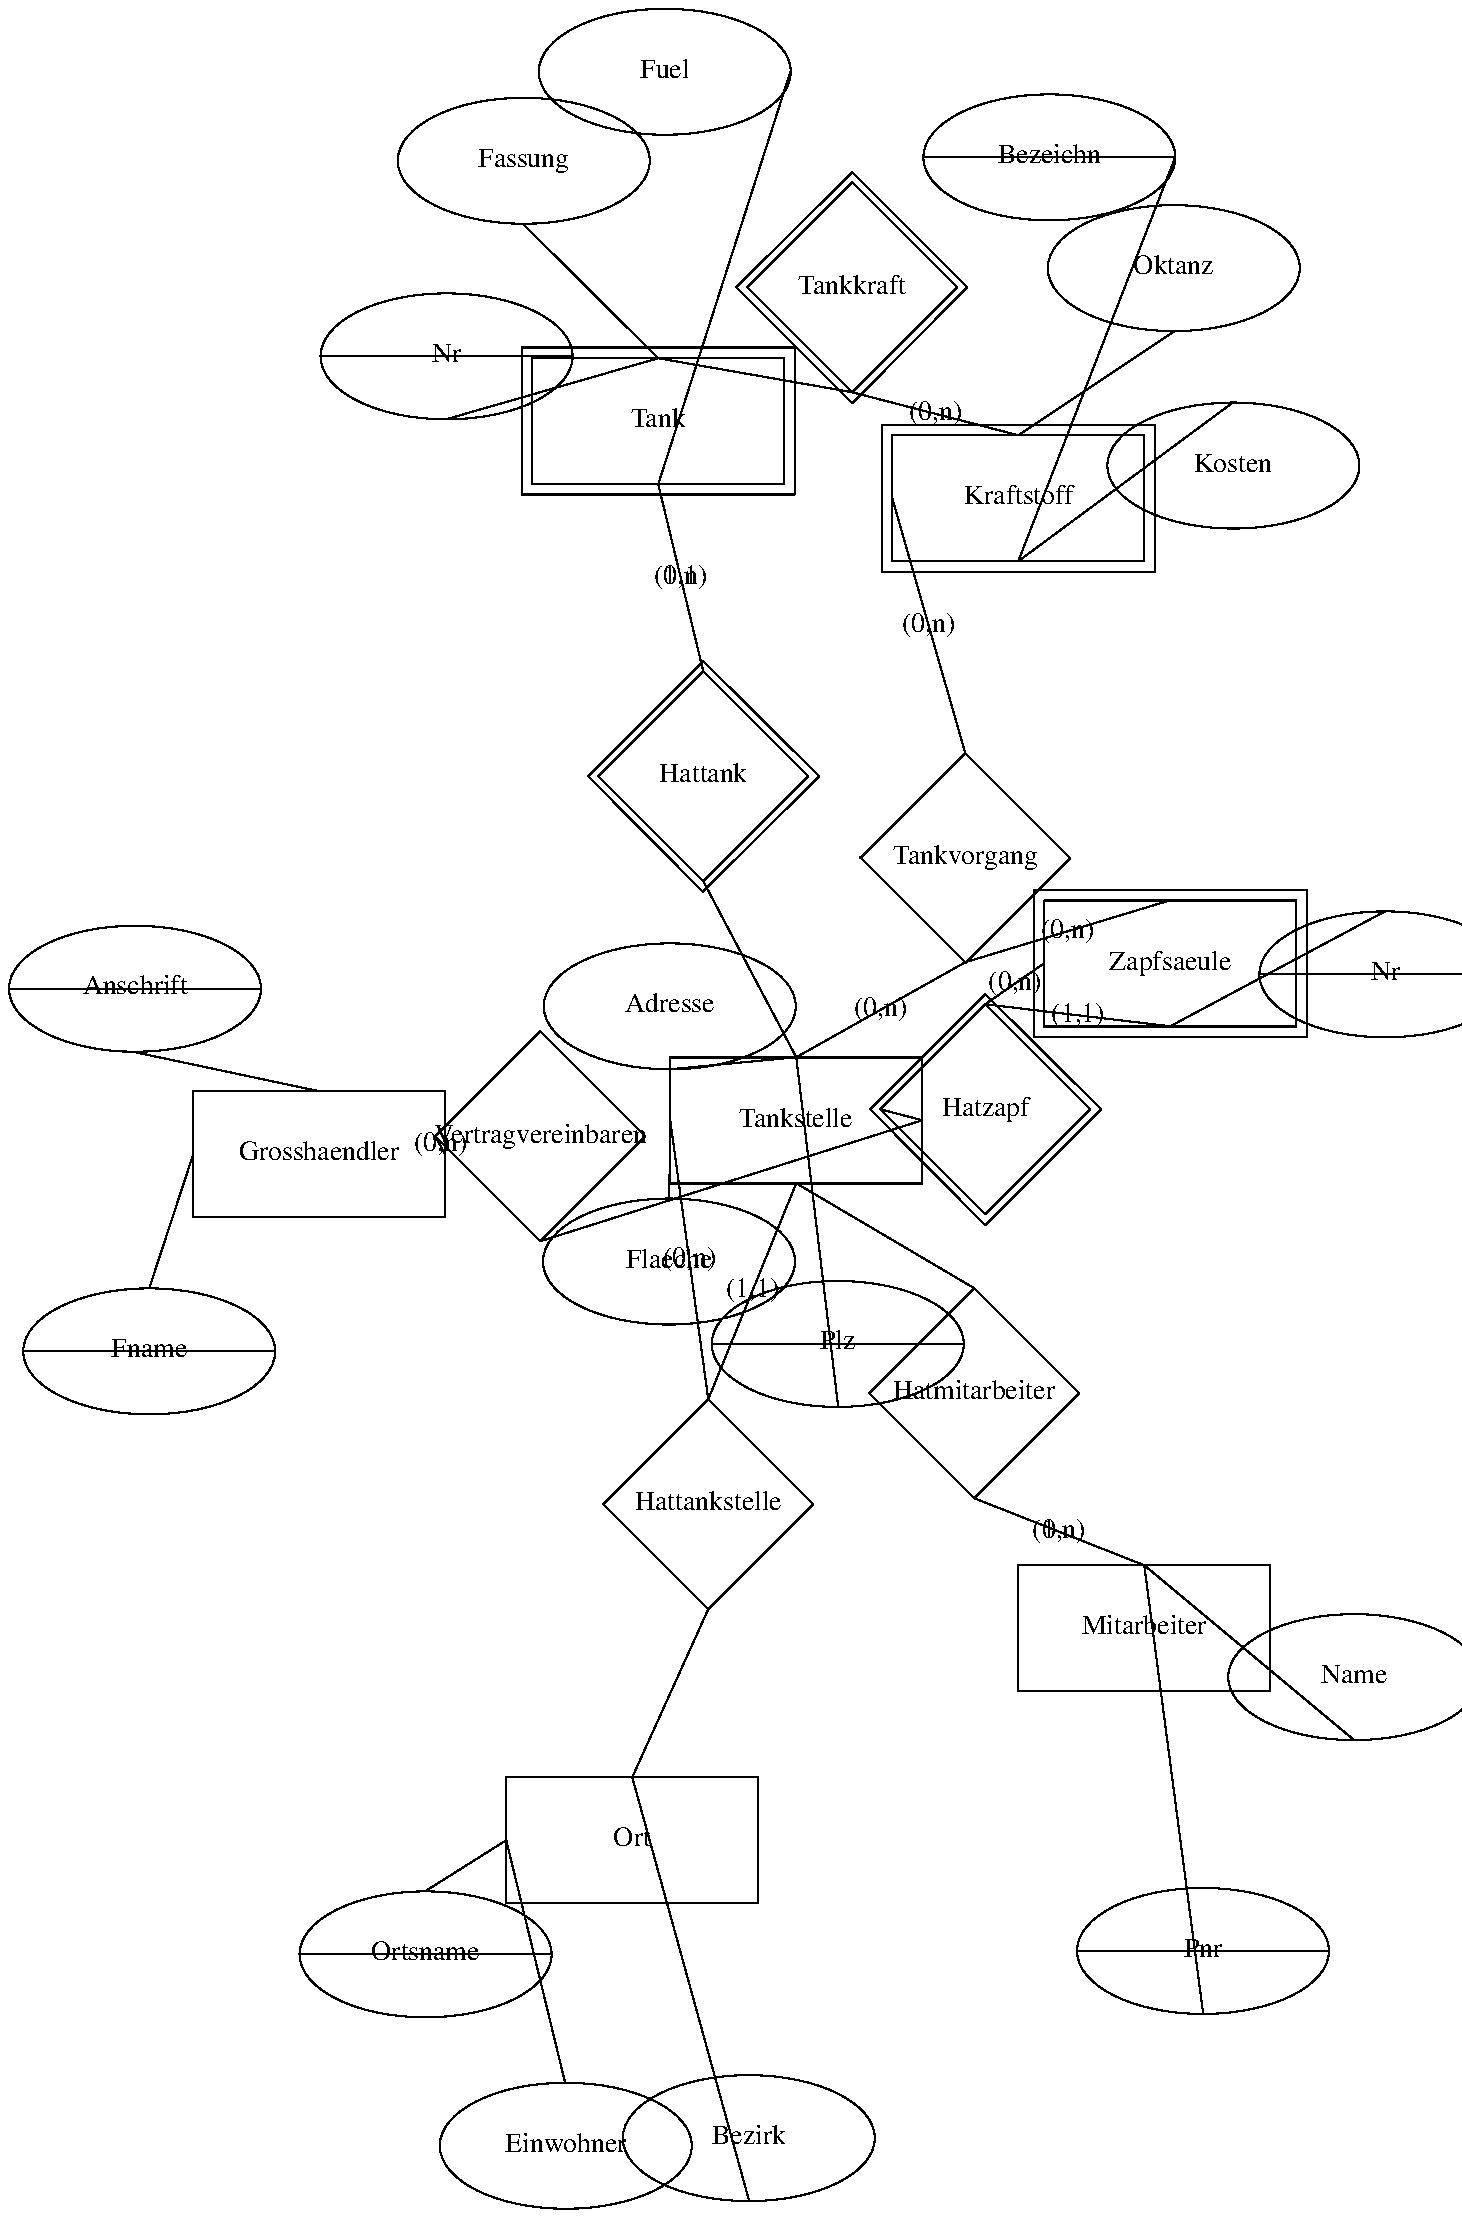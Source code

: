 .PS
boxwid=250; boxht=250;Tankvorgang: box invis "Tankvorgang" at (1111, 1552);
line from last box .n to last box .e then to last box .s then to last box .w then to last box .n
boxwid=300;boxht=150;Tankstelle: box at (909, 1239) "Tankstelle";
boxwid=300;boxht=150;Zapfsaeule: box at (1355, 1426) "Zapfsaeule";
boxwid=325;boxht=175; box at (1355, 1426);
boxwid=300;boxht=150;Kraftstoff: box at (1174, 1980) "Kraftstoff";
boxwid=325;boxht=175; box at (1174, 1980);
boxwid=250; boxht=250;Vertragvereinbaren: box invis "Vertragvereinbaren" at (605, 1220);
line from last box .n to last box .e then to last box .s then to last box .w then to last box .n
boxwid=300;boxht=150;Grosshaendler: box at (341, 1199) "Grosshaendler";
boxwid=250; boxht=250;Hatzapf: box invis "Hatzapf" at (1135, 1252);
line from last box .n to last box .e then to last box .s then to last box .w then to last box .n
boxwid=275;boxht=275; box invis at (1135, 1252);
line from last box .n to last box .e then to last box .s then to last box .w then to last box .n
boxwid=250; boxht=250;Hattank: box invis "Hattank" at (799, 1649);
line from last box .n to last box .e then to last box .s then to last box .w then to last box .n
boxwid=275;boxht=275; box invis at (799, 1649);
line from last box .n to last box .e then to last box .s then to last box .w then to last box .n
boxwid=300;boxht=150;Tank: box at (745, 2072) "Tank";
boxwid=325;boxht=175; box at (745, 2072);
boxwid=250; boxht=250;Tankkraft: box invis "Tankkraft" at (976, 2231);
line from last box .n to last box .e then to last box .s then to last box .w then to last box .n
boxwid=275;boxht=275; box invis at (976, 2231);
line from last box .n to last box .e then to last box .s then to last box .w then to last box .n
boxwid=250; boxht=250;Hatmitarbeiter: box invis "Hatmitarbeiter" at (1121, 914);
line from last box .n to last box .e then to last box .s then to last box .w then to last box .n
boxwid=300;boxht=150;Mitarbeiter: box at (1324, 635) "Mitarbeiter";
boxwid=250; boxht=250;Hattankstelle: box invis "Hattankstelle" at (805, 782);
line from last box .n to last box .e then to last box .s then to last box .w then to last box .n
boxwid=300;boxht=150;Ort: box at (714, 382) "Ort";
line from Hattankstelle .s to Ort .n;
line from Hattankstelle.n to Tankstelle .w;
box invis at last line .center "(0,n)";
line from Hattankstelle .n to Tankstelle .s;
box invis at last line .center "(1,1)";
line from Hatmitarbeiter.n to Tankstelle .s;
line from Hatmitarbeiter .s to Mitarbeiter .n;
box invis at last line .center "(0,n)";
line from Hatmitarbeiter .s to Mitarbeiter .n;
box invis at last line .center "(1,n)";
line from Tankkraft .s to Tank .n;
line from Tankkraft .s to Kraftstoff .n;
box invis at last line .center "(0,n)";
line from Tankkraft .s to Kraftstoff .n;
box invis at last line .center "(0,n)";
line from Hattank .s to Tankstelle .n;
line from Hattank.n to Tank .s;
box invis at last line .center "(0,n)";
line from Hattank .n to Tank .s;
box invis at last line .center "(1,1)";
line from Hatzapf .w to Tankstelle .e;
line from Hatzapf.n to Zapfsaeule .w;
box invis at last line .center "(0,n)";
line from Hatzapf .n to Zapfsaeule .s;
box invis at last line .center "(1,1)";
line from Vertragvereinbaren.s to Tankstelle .e;
line from Vertragvereinbaren .w to Grosshaendler .e;
box invis at last line .center "(0,n)";
line from Vertragvereinbaren .w to Grosshaendler .e;
box invis at last line .center "(0,n)";
line from Tankvorgang .s to Tankstelle .n;
box invis at last line .center "(0,n)";
line from Tankvorgang .s to Zapfsaeule .n;
box invis at last line .center "(0,n)";
line from Tankvorgang.n to Kraftstoff .w;
box invis at last line .center "(0,n)";
ellipseht=150;ellipsewid=300;TankstellePlz: ellipse at (959,973);
line from last ellipse .w to last ellipse .e;
box invis at last line .center +(0,0.60) "Plz";
line from Tankstelle .n to TankstellePlz .s;
ellipseht=150;ellipsewid=300;TankstelleFlaeche: ellipse at (758,1071) "Flaeche";
line from Tankstelle .w to TankstelleFlaeche .n;
ellipseht=150;ellipsewid=300;TankstelleAdresse: ellipse at (759,1375) "Adresse";
line from Tankstelle .n to TankstelleAdresse .s;
ellipseht=150;ellipsewid=300;OrtOrtsname: ellipse at (468,246);
line from last ellipse .w to last ellipse .e;
box invis at last line .center +(0,0.60) "Ortsname";
line from Ort .w to OrtOrtsname .n;
ellipseht=150;ellipsewid=300;OrtEinwohner: ellipse at (635,18) "Einwohner";
line from Ort .w to OrtEinwohner .n;
ellipseht=150;ellipsewid=300;OrtBezirk: ellipse at (853,27) "Bezirk";
line from Ort .n to OrtBezirk .s;
ellipseht=150;ellipsewid=300;MitarbeiterPnr: ellipse at (1394,250);
line from last ellipse .w to last ellipse .e;
box invis at last line .center +(0,0.60) "Pnr";
line from Mitarbeiter .n to MitarbeiterPnr .s;
ellipseht=150;ellipsewid=300;MitarbeiterName: ellipse at (1574,576) "Name";
line from Mitarbeiter .n to MitarbeiterName .s;
ellipseht=150;ellipsewid=300;TankNr: ellipse at (493,2149);
line from last ellipse .w to last ellipse .e;
box invis at last line .center +(0,0.60) "Nr";
line from Tank .n to TankNr .s;
ellipseht=150;ellipsewid=300;TankFassung: ellipse at (585,2382) "Fassung";
line from Tank .n to TankFassung .s;
ellipseht=150;ellipsewid=300;TankFuel: ellipse at (753,2488) "Fuel";
line from Tank .s to TankFuel .e;
ellipseht=150;ellipsewid=300;KraftstoffBezeichn: ellipse at (1211,2386);
line from last ellipse .w to last ellipse .e;
box invis at last line .center +(0,0.60) "Bezeichn";
line from Kraftstoff .s to KraftstoffBezeichn .e;
ellipseht=150;ellipsewid=300;KraftstoffOktanz: ellipse at (1359,2254) "Oktanz";
line from Kraftstoff .n to KraftstoffOktanz .s;
ellipseht=150;ellipsewid=300;KraftstoffKosten: ellipse at (1430,2019) "Kosten";
line from Kraftstoff .s to KraftstoffKosten .n;
ellipseht=150;ellipsewid=300;ZapfsaeuleNr: ellipse at (1611,1413);
line from last ellipse .w to last ellipse .e;
box invis at last line .center +(0,0.60) "Nr";
line from Zapfsaeule .s to ZapfsaeuleNr .n;
ellipseht=150;ellipsewid=300;GrosshaendlerFname: ellipse at (139,964);
line from last ellipse .w to last ellipse .e;
box invis at last line .center +(0,0.60) "Fname";
line from Grosshaendler .w to GrosshaendlerFname .n;
ellipseht=150;ellipsewid=300;GrosshaendlerAnschrift: ellipse at (122,1396);
line from last ellipse .w to last ellipse .e;
box invis at last line .center +(0,0.60) "Anschrift";
line from Grosshaendler .n to GrosshaendlerAnschrift .s;
.PE